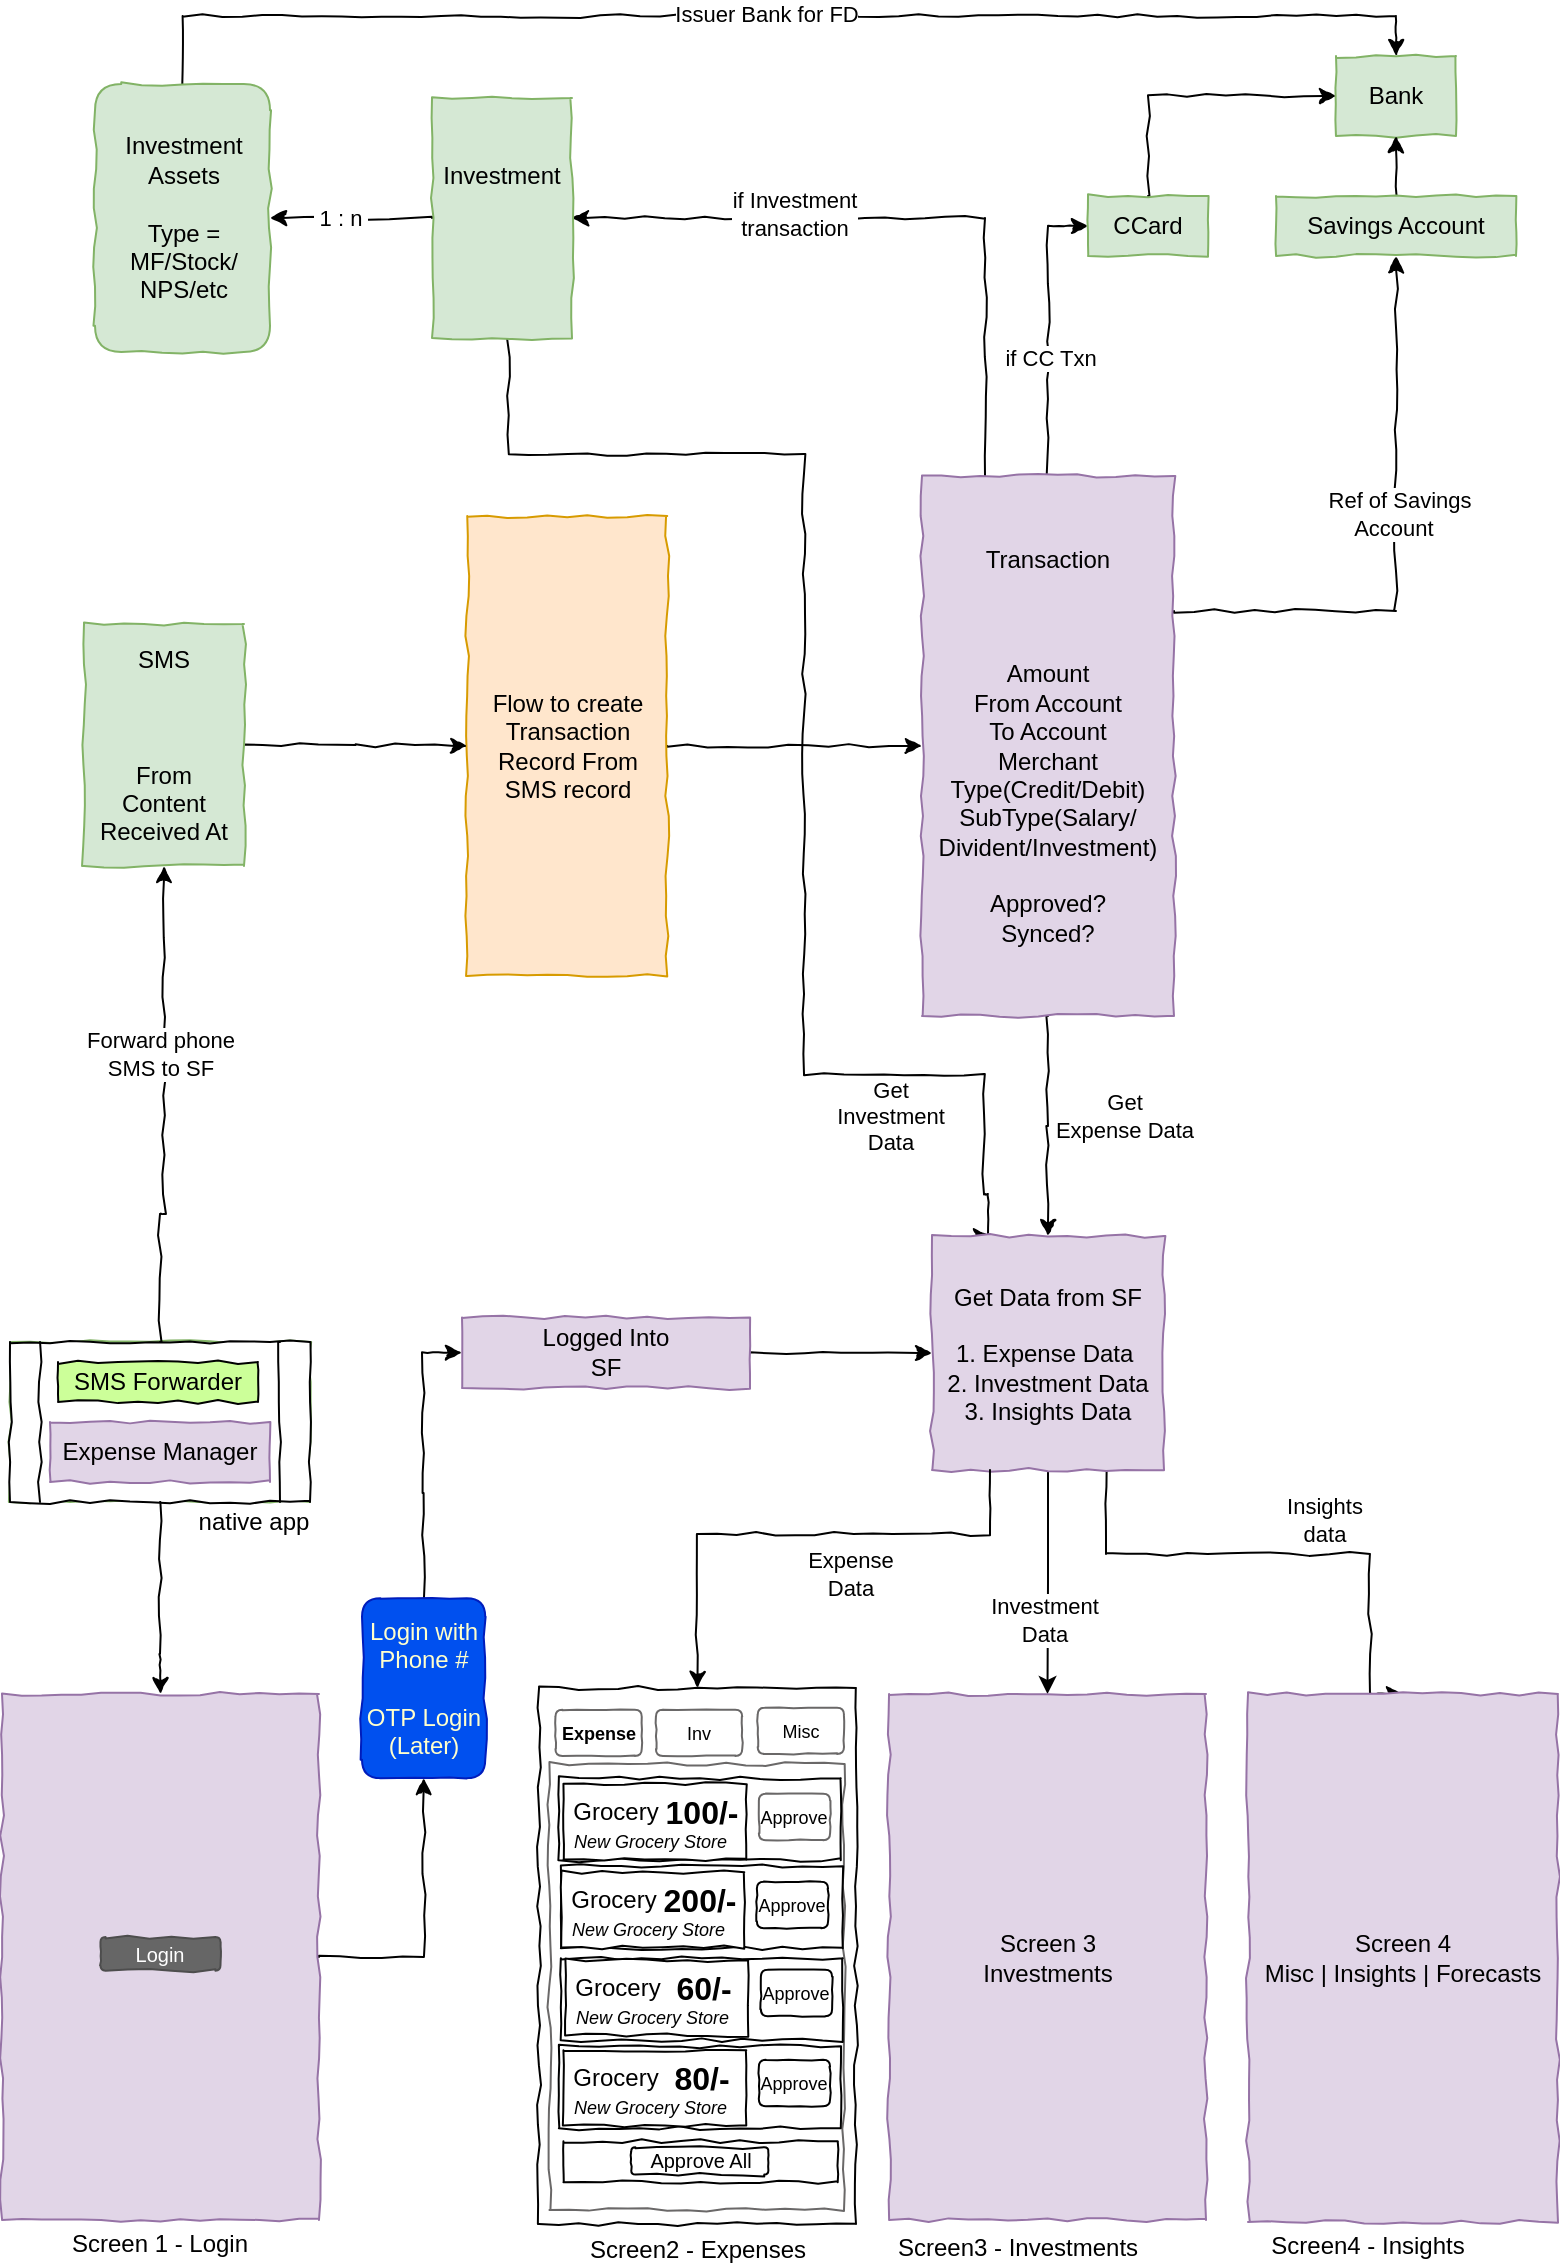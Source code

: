 <mxfile version="22.1.4" type="device">
  <diagram name="Page-1" id="QadR1Ws7vuWXgV3cEc7C">
    <mxGraphModel dx="3107" dy="775" grid="1" gridSize="10" guides="1" tooltips="1" connect="1" arrows="1" fold="1" page="1" pageScale="1" pageWidth="850" pageHeight="1100" math="0" shadow="0">
      <root>
        <mxCell id="0" />
        <mxCell id="1" parent="0" />
        <mxCell id="0C5rQX1WeQnibB30k9b2-212" style="edgeStyle=orthogonalEdgeStyle;rounded=0;orthogonalLoop=1;jettySize=auto;html=1;entryX=0.5;entryY=1;entryDx=0;entryDy=0;comic=1;exitX=1;exitY=0.25;exitDx=0;exitDy=0;" parent="1" source="0C5rQX1WeQnibB30k9b2-1" target="0C5rQX1WeQnibB30k9b2-9" edge="1">
          <mxGeometry relative="1" as="geometry">
            <mxPoint x="-435" y="230" as="sourcePoint" />
            <Array as="points">
              <mxPoint x="-234" y="339" />
            </Array>
          </mxGeometry>
        </mxCell>
        <mxCell id="0C5rQX1WeQnibB30k9b2-213" value="&amp;nbsp;Ref of Savings &lt;br&gt;Account&amp;nbsp;" style="edgeLabel;html=1;align=center;verticalAlign=middle;resizable=0;points=[];comic=1;" parent="0C5rQX1WeQnibB30k9b2-212" vertex="1" connectable="0">
          <mxGeometry x="-0.076" y="-2" relative="1" as="geometry">
            <mxPoint x="-2" y="-26" as="offset" />
          </mxGeometry>
        </mxCell>
        <mxCell id="0C5rQX1WeQnibB30k9b2-215" style="edgeStyle=orthogonalEdgeStyle;rounded=0;orthogonalLoop=1;jettySize=auto;html=1;exitX=0.5;exitY=0;exitDx=0;exitDy=0;entryX=0;entryY=0.5;entryDx=0;entryDy=0;comic=1;" parent="1" source="0C5rQX1WeQnibB30k9b2-1" target="0C5rQX1WeQnibB30k9b2-19" edge="1">
          <mxGeometry relative="1" as="geometry" />
        </mxCell>
        <mxCell id="0C5rQX1WeQnibB30k9b2-216" value="if CC Txn" style="edgeLabel;html=1;align=center;verticalAlign=middle;resizable=0;points=[];comic=1;" parent="0C5rQX1WeQnibB30k9b2-215" vertex="1" connectable="0">
          <mxGeometry x="-0.062" relative="1" as="geometry">
            <mxPoint x="1" y="9" as="offset" />
          </mxGeometry>
        </mxCell>
        <mxCell id="0C5rQX1WeQnibB30k9b2-217" style="edgeStyle=orthogonalEdgeStyle;rounded=0;orthogonalLoop=1;jettySize=auto;html=1;exitX=0.25;exitY=0;exitDx=0;exitDy=0;comic=1;entryX=1;entryY=0.5;entryDx=0;entryDy=0;" parent="1" source="0C5rQX1WeQnibB30k9b2-1" target="0C5rQX1WeQnibB30k9b2-17" edge="1">
          <mxGeometry relative="1" as="geometry">
            <Array as="points">
              <mxPoint x="-439" y="142" />
            </Array>
          </mxGeometry>
        </mxCell>
        <mxCell id="0C5rQX1WeQnibB30k9b2-218" value="if Investment &lt;br&gt;transaction" style="edgeLabel;html=1;align=center;verticalAlign=middle;resizable=0;points=[];comic=1;" parent="0C5rQX1WeQnibB30k9b2-217" vertex="1" connectable="0">
          <mxGeometry x="0.088" y="2" relative="1" as="geometry">
            <mxPoint x="-42" y="-4" as="offset" />
          </mxGeometry>
        </mxCell>
        <mxCell id="fBebfW7BLfuO6a7bKw-b-141" style="edgeStyle=orthogonalEdgeStyle;rounded=0;orthogonalLoop=1;jettySize=auto;html=1;exitX=0.5;exitY=1;exitDx=0;exitDy=0;entryX=0.5;entryY=0;entryDx=0;entryDy=0;comic=1;" edge="1" parent="1" source="0C5rQX1WeQnibB30k9b2-1" target="0C5rQX1WeQnibB30k9b2-189">
          <mxGeometry relative="1" as="geometry">
            <Array as="points">
              <mxPoint x="-408" y="596" />
            </Array>
          </mxGeometry>
        </mxCell>
        <mxCell id="fBebfW7BLfuO6a7bKw-b-142" value="Get&lt;br style=&quot;border-color: var(--border-color);&quot;&gt;Expense Data" style="edgeLabel;html=1;align=center;verticalAlign=middle;resizable=0;points=[];comic=1;" vertex="1" connectable="0" parent="fBebfW7BLfuO6a7bKw-b-141">
          <mxGeometry x="-0.094" y="-3" relative="1" as="geometry">
            <mxPoint x="41" as="offset" />
          </mxGeometry>
        </mxCell>
        <mxCell id="0C5rQX1WeQnibB30k9b2-1" value="Transaction&lt;br&gt;&lt;br&gt;&lt;br&gt;&lt;br&gt;Amount&lt;br&gt;From Account&lt;br style=&quot;border-color: var(--border-color);&quot;&gt;To Account&lt;br&gt;Merchant&lt;br style=&quot;border-color: var(--border-color);&quot;&gt;Type(Credit/Debit)&lt;br&gt;SubType(Salary/&lt;br style=&quot;border-color: var(--border-color);&quot;&gt;Divident/Investment)&lt;br&gt;&lt;br&gt;Approved?&lt;br&gt;Synced?" style="rounded=0;whiteSpace=wrap;html=1;comic=1;fillColor=#e1d5e7;strokeColor=#9673a6;" parent="1" vertex="1">
          <mxGeometry x="-471" y="271" width="126" height="270" as="geometry" />
        </mxCell>
        <mxCell id="fBebfW7BLfuO6a7bKw-b-70" style="edgeStyle=orthogonalEdgeStyle;rounded=0;orthogonalLoop=1;jettySize=auto;html=1;exitX=1;exitY=0.5;exitDx=0;exitDy=0;comic=1;" edge="1" parent="1" source="0C5rQX1WeQnibB30k9b2-2" target="0C5rQX1WeQnibB30k9b2-1">
          <mxGeometry relative="1" as="geometry">
            <mxPoint x="-582" y="406" as="targetPoint" />
          </mxGeometry>
        </mxCell>
        <mxCell id="0C5rQX1WeQnibB30k9b2-2" value="Flow to create Transaction Record From SMS record" style="rounded=0;whiteSpace=wrap;html=1;comic=1;fillColor=#ffe6cc;strokeColor=#d79b00;" parent="1" vertex="1">
          <mxGeometry x="-698.38" y="291" width="100" height="230" as="geometry" />
        </mxCell>
        <mxCell id="fBebfW7BLfuO6a7bKw-b-127" style="edgeStyle=orthogonalEdgeStyle;rounded=0;orthogonalLoop=1;jettySize=auto;html=1;exitX=1;exitY=0.5;exitDx=0;exitDy=0;entryX=0;entryY=0.5;entryDx=0;entryDy=0;comic=1;" edge="1" parent="1" source="0C5rQX1WeQnibB30k9b2-3" target="0C5rQX1WeQnibB30k9b2-2">
          <mxGeometry relative="1" as="geometry" />
        </mxCell>
        <mxCell id="0C5rQX1WeQnibB30k9b2-3" value="SMS&lt;br&gt;&lt;br&gt;&lt;br&gt;&lt;br&gt;From&lt;br&gt;Content&lt;br&gt;Received At" style="rounded=0;whiteSpace=wrap;html=1;comic=1;fillColor=#d5e8d4;strokeColor=#82b366;" parent="1" vertex="1">
          <mxGeometry x="-890" y="345" width="80" height="121" as="geometry" />
        </mxCell>
        <mxCell id="0C5rQX1WeQnibB30k9b2-8" value="Bank" style="rounded=0;whiteSpace=wrap;html=1;comic=1;fillColor=#d5e8d4;strokeColor=#82b366;" parent="1" vertex="1">
          <mxGeometry x="-264" y="61" width="60" height="40" as="geometry" />
        </mxCell>
        <mxCell id="0C5rQX1WeQnibB30k9b2-14" style="edgeStyle=orthogonalEdgeStyle;rounded=0;orthogonalLoop=1;jettySize=auto;html=1;exitX=0.5;exitY=0;exitDx=0;exitDy=0;entryX=0.5;entryY=1;entryDx=0;entryDy=0;comic=1;" parent="1" source="0C5rQX1WeQnibB30k9b2-9" target="0C5rQX1WeQnibB30k9b2-8" edge="1">
          <mxGeometry relative="1" as="geometry" />
        </mxCell>
        <mxCell id="0C5rQX1WeQnibB30k9b2-9" value="Savings Account" style="rounded=0;whiteSpace=wrap;html=1;comic=1;fillColor=#d5e8d4;strokeColor=#82b366;" parent="1" vertex="1">
          <mxGeometry x="-294" y="131" width="120" height="30" as="geometry" />
        </mxCell>
        <mxCell id="0C5rQX1WeQnibB30k9b2-209" style="edgeStyle=orthogonalEdgeStyle;rounded=0;orthogonalLoop=1;jettySize=auto;html=1;exitX=0;exitY=0.5;exitDx=0;exitDy=0;entryX=1;entryY=0.5;entryDx=0;entryDy=0;comic=1;" parent="1" source="0C5rQX1WeQnibB30k9b2-17" target="0C5rQX1WeQnibB30k9b2-200" edge="1">
          <mxGeometry relative="1" as="geometry" />
        </mxCell>
        <mxCell id="fBebfW7BLfuO6a7bKw-b-130" value="&amp;nbsp;1 : n&amp;nbsp;" style="edgeLabel;html=1;align=center;verticalAlign=middle;resizable=0;points=[];comic=1;" vertex="1" connectable="0" parent="0C5rQX1WeQnibB30k9b2-209">
          <mxGeometry x="0.317" y="3" relative="1" as="geometry">
            <mxPoint x="7" y="-3" as="offset" />
          </mxGeometry>
        </mxCell>
        <mxCell id="fBebfW7BLfuO6a7bKw-b-78" style="edgeStyle=orthogonalEdgeStyle;rounded=0;orthogonalLoop=1;jettySize=auto;html=1;exitX=0.5;exitY=1;exitDx=0;exitDy=0;comic=1;entryX=0.25;entryY=0;entryDx=0;entryDy=0;" edge="1" parent="1" target="0C5rQX1WeQnibB30k9b2-189">
          <mxGeometry relative="1" as="geometry">
            <mxPoint x="-450" y="630" as="targetPoint" />
            <mxPoint x="-677.57" y="201.94" as="sourcePoint" />
            <Array as="points">
              <mxPoint x="-678" y="260" />
              <mxPoint x="-530" y="260" />
              <mxPoint x="-530" y="570" />
              <mxPoint x="-440" y="570" />
              <mxPoint x="-440" y="630" />
              <mxPoint x="-438" y="630" />
              <mxPoint x="-438" y="651" />
            </Array>
          </mxGeometry>
        </mxCell>
        <mxCell id="fBebfW7BLfuO6a7bKw-b-81" value="Get&lt;br&gt;&amp;nbsp;Investment&amp;nbsp;&lt;br&gt;Data" style="edgeLabel;html=1;align=center;verticalAlign=middle;resizable=0;points=[];comic=1;" vertex="1" connectable="0" parent="fBebfW7BLfuO6a7bKw-b-78">
          <mxGeometry x="0.372" relative="1" as="geometry">
            <mxPoint x="43" y="63" as="offset" />
          </mxGeometry>
        </mxCell>
        <mxCell id="0C5rQX1WeQnibB30k9b2-17" value="Investment&lt;br&gt;&lt;br&gt;&lt;br&gt;&lt;br&gt;" style="rounded=0;whiteSpace=wrap;html=1;comic=1;fillColor=#d5e8d4;strokeColor=#82b366;" parent="1" vertex="1">
          <mxGeometry x="-716" y="82" width="70" height="120" as="geometry" />
        </mxCell>
        <mxCell id="0C5rQX1WeQnibB30k9b2-210" style="edgeStyle=orthogonalEdgeStyle;rounded=0;orthogonalLoop=1;jettySize=auto;html=1;exitX=0.5;exitY=0;exitDx=0;exitDy=0;entryX=0;entryY=0.5;entryDx=0;entryDy=0;comic=1;" parent="1" source="0C5rQX1WeQnibB30k9b2-19" target="0C5rQX1WeQnibB30k9b2-8" edge="1">
          <mxGeometry relative="1" as="geometry" />
        </mxCell>
        <mxCell id="0C5rQX1WeQnibB30k9b2-19" value="CCard" style="rounded=0;whiteSpace=wrap;html=1;comic=1;fillColor=#d5e8d4;strokeColor=#82b366;" parent="1" vertex="1">
          <mxGeometry x="-388" y="131" width="60" height="30" as="geometry" />
        </mxCell>
        <mxCell id="0C5rQX1WeQnibB30k9b2-103" value="" style="group;comic=1;fillColor=#d5e8d4;strokeColor=#82b366;" parent="1" vertex="1" connectable="0">
          <mxGeometry x="-927" y="704" width="150" height="80" as="geometry" />
        </mxCell>
        <mxCell id="0C5rQX1WeQnibB30k9b2-40" value="" style="shape=process;whiteSpace=wrap;html=1;backgroundOutline=1;comic=1;" parent="0C5rQX1WeQnibB30k9b2-103" vertex="1">
          <mxGeometry width="150" height="80" as="geometry" />
        </mxCell>
        <mxCell id="0C5rQX1WeQnibB30k9b2-7" value="Expense Manager" style="rounded=0;whiteSpace=wrap;html=1;comic=1;fillColor=#e1d5e7;strokeColor=#9673a6;" parent="0C5rQX1WeQnibB30k9b2-103" vertex="1">
          <mxGeometry x="20" y="40" width="110" height="30" as="geometry" />
        </mxCell>
        <mxCell id="0C5rQX1WeQnibB30k9b2-39" value="SMS Forwarder" style="rounded=0;whiteSpace=wrap;html=1;comic=1;gradientColor=none;fillColor=#CCFF99;" parent="0C5rQX1WeQnibB30k9b2-103" vertex="1">
          <mxGeometry x="24" y="10" width="100" height="20" as="geometry" />
        </mxCell>
        <mxCell id="fBebfW7BLfuO6a7bKw-b-123" style="edgeStyle=orthogonalEdgeStyle;rounded=0;orthogonalLoop=1;jettySize=auto;html=1;exitX=1;exitY=0.5;exitDx=0;exitDy=0;comic=1;" edge="1" parent="1" source="0C5rQX1WeQnibB30k9b2-106" target="0C5rQX1WeQnibB30k9b2-189">
          <mxGeometry relative="1" as="geometry" />
        </mxCell>
        <mxCell id="0C5rQX1WeQnibB30k9b2-106" value="Logged Into &lt;br&gt;SF" style="rounded=0;whiteSpace=wrap;html=1;comic=1;fillColor=#e1d5e7;strokeColor=#9673a6;" parent="1" vertex="1">
          <mxGeometry x="-701" y="691.72" width="144" height="35.28" as="geometry" />
        </mxCell>
        <mxCell id="fBebfW7BLfuO6a7bKw-b-74" style="edgeStyle=orthogonalEdgeStyle;rounded=0;orthogonalLoop=1;jettySize=auto;html=1;exitX=0.75;exitY=1;exitDx=0;exitDy=0;comic=1;entryX=0.5;entryY=0;entryDx=0;entryDy=0;" edge="1" parent="1" source="0C5rQX1WeQnibB30k9b2-189" target="0C5rQX1WeQnibB30k9b2-204">
          <mxGeometry relative="1" as="geometry">
            <mxPoint x="-372" y="575" as="targetPoint" />
            <Array as="points">
              <mxPoint x="-379" y="810" />
              <mxPoint x="-247" y="810" />
              <mxPoint x="-247" y="880" />
            </Array>
          </mxGeometry>
        </mxCell>
        <mxCell id="fBebfW7BLfuO6a7bKw-b-75" value="Insights &lt;br&gt;data" style="edgeLabel;html=1;align=center;verticalAlign=middle;resizable=0;points=[];comic=1;" vertex="1" connectable="0" parent="fBebfW7BLfuO6a7bKw-b-74">
          <mxGeometry x="-0.332" y="1" relative="1" as="geometry">
            <mxPoint x="64" y="-16" as="offset" />
          </mxGeometry>
        </mxCell>
        <mxCell id="fBebfW7BLfuO6a7bKw-b-143" style="edgeStyle=orthogonalEdgeStyle;rounded=0;orthogonalLoop=1;jettySize=auto;html=1;exitX=0.5;exitY=1;exitDx=0;exitDy=0;" edge="1" parent="1" source="0C5rQX1WeQnibB30k9b2-189" target="fBebfW7BLfuO6a7bKw-b-43">
          <mxGeometry relative="1" as="geometry" />
        </mxCell>
        <mxCell id="fBebfW7BLfuO6a7bKw-b-144" value="Investment&lt;br style=&quot;border-color: var(--border-color);&quot;&gt;Data" style="edgeLabel;html=1;align=center;verticalAlign=middle;resizable=0;points=[];" vertex="1" connectable="0" parent="fBebfW7BLfuO6a7bKw-b-143">
          <mxGeometry x="-0.006" y="2" relative="1" as="geometry">
            <mxPoint x="-2" y="17" as="offset" />
          </mxGeometry>
        </mxCell>
        <mxCell id="0C5rQX1WeQnibB30k9b2-189" value="Get Data from SF&lt;br&gt;&lt;br&gt;1. Expense Data&amp;nbsp;&lt;br&gt;2. Investment Data&lt;br&gt;3. Insights Data" style="rounded=0;align=center;html=1;whiteSpace=wrap;comic=1;fillColor=#e1d5e7;strokeColor=#9673a6;" parent="1" vertex="1">
          <mxGeometry x="-466" y="651" width="116" height="117" as="geometry" />
        </mxCell>
        <mxCell id="fBebfW7BLfuO6a7bKw-b-128" style="edgeStyle=orthogonalEdgeStyle;rounded=0;orthogonalLoop=1;jettySize=auto;html=1;exitX=0.5;exitY=0;exitDx=0;exitDy=0;entryX=0.5;entryY=0;entryDx=0;entryDy=0;comic=1;" edge="1" parent="1" source="0C5rQX1WeQnibB30k9b2-200" target="0C5rQX1WeQnibB30k9b2-8">
          <mxGeometry relative="1" as="geometry" />
        </mxCell>
        <mxCell id="fBebfW7BLfuO6a7bKw-b-129" value="Issuer Bank for FD" style="edgeLabel;html=1;align=center;verticalAlign=middle;resizable=0;points=[];comic=1;" vertex="1" connectable="0" parent="fBebfW7BLfuO6a7bKw-b-128">
          <mxGeometry x="0.473" y="-3" relative="1" as="geometry">
            <mxPoint x="-161" y="-4" as="offset" />
          </mxGeometry>
        </mxCell>
        <mxCell id="0C5rQX1WeQnibB30k9b2-200" value="Investment Assets&lt;br&gt;&lt;br&gt;Type = MF/Stock/&lt;br&gt;NPS/etc" style="rounded=1;whiteSpace=wrap;html=1;comic=1;fillColor=#d5e8d4;strokeColor=#82b366;" parent="1" vertex="1">
          <mxGeometry x="-884.5" y="75" width="87.5" height="134" as="geometry" />
        </mxCell>
        <mxCell id="0C5rQX1WeQnibB30k9b2-204" value="Screen 4&lt;br style=&quot;border-color: var(--border-color);&quot;&gt;Misc | Insights | Forecasts" style="rounded=0;whiteSpace=wrap;html=1;comic=1;fillColor=#e1d5e7;strokeColor=#9673a6;" parent="1" vertex="1">
          <mxGeometry x="-308" y="880" width="155" height="264" as="geometry" />
        </mxCell>
        <mxCell id="fBebfW7BLfuO6a7bKw-b-2" value="native&amp;nbsp;app" style="text;html=1;strokeColor=none;fillColor=none;align=center;verticalAlign=middle;whiteSpace=wrap;rounded=0;comic=1;" vertex="1" parent="1">
          <mxGeometry x="-836" y="784" width="62" height="19" as="geometry" />
        </mxCell>
        <mxCell id="0C5rQX1WeQnibB30k9b2-41" style="edgeStyle=orthogonalEdgeStyle;rounded=0;orthogonalLoop=1;jettySize=auto;html=1;comic=1;exitX=0.5;exitY=0;exitDx=0;exitDy=0;entryX=0.5;entryY=1;entryDx=0;entryDy=0;" parent="1" source="0C5rQX1WeQnibB30k9b2-40" target="0C5rQX1WeQnibB30k9b2-3" edge="1">
          <mxGeometry relative="1" as="geometry">
            <mxPoint x="-853" y="620" as="sourcePoint" />
            <mxPoint x="-860" y="470" as="targetPoint" />
            <Array as="points">
              <mxPoint x="-852" y="640" />
              <mxPoint x="-850" y="640" />
            </Array>
          </mxGeometry>
        </mxCell>
        <mxCell id="fBebfW7BLfuO6a7bKw-b-3" value="Forward phone &lt;br&gt;SMS to SF" style="edgeLabel;html=1;align=center;verticalAlign=middle;resizable=0;points=[];comic=1;" vertex="1" connectable="0" parent="0C5rQX1WeQnibB30k9b2-41">
          <mxGeometry x="-0.287" y="-1" relative="1" as="geometry">
            <mxPoint x="-3" y="-61" as="offset" />
          </mxGeometry>
        </mxCell>
        <mxCell id="fBebfW7BLfuO6a7bKw-b-43" value="Screen 3&lt;br style=&quot;border-color: var(--border-color);&quot;&gt;Investments" style="rounded=0;whiteSpace=wrap;html=1;comic=1;fillColor=#e1d5e7;strokeColor=#9673a6;" vertex="1" parent="1">
          <mxGeometry x="-487.48" y="880" width="158.48" height="263" as="geometry" />
        </mxCell>
        <mxCell id="fBebfW7BLfuO6a7bKw-b-76" style="edgeStyle=orthogonalEdgeStyle;rounded=0;orthogonalLoop=1;jettySize=auto;html=1;exitX=0.25;exitY=1;exitDx=0;exitDy=0;entryX=0.5;entryY=0;entryDx=0;entryDy=0;comic=1;" edge="1" parent="1" source="0C5rQX1WeQnibB30k9b2-189" target="0C5rQX1WeQnibB30k9b2-108">
          <mxGeometry relative="1" as="geometry">
            <Array as="points">
              <mxPoint x="-437" y="800" />
              <mxPoint x="-583" y="800" />
            </Array>
          </mxGeometry>
        </mxCell>
        <mxCell id="fBebfW7BLfuO6a7bKw-b-77" value="Expense&lt;br style=&quot;border-color: var(--border-color);&quot;&gt;Data" style="edgeLabel;html=1;align=center;verticalAlign=middle;resizable=0;points=[];comic=1;" vertex="1" connectable="0" parent="fBebfW7BLfuO6a7bKw-b-76">
          <mxGeometry x="-0.024" y="1" relative="1" as="geometry">
            <mxPoint x="22" y="19" as="offset" />
          </mxGeometry>
        </mxCell>
        <mxCell id="0C5rQX1WeQnibB30k9b2-108" value="" style="rounded=0;whiteSpace=wrap;html=1;comic=1;container=0;" parent="1" vertex="1">
          <mxGeometry x="-662.48" y="877" width="158.48" height="267.98" as="geometry" />
        </mxCell>
        <mxCell id="fBebfW7BLfuO6a7bKw-b-98" style="edgeStyle=orthogonalEdgeStyle;rounded=0;orthogonalLoop=1;jettySize=auto;html=1;entryX=0.5;entryY=0;entryDx=0;entryDy=0;comic=1;" edge="1" parent="1" source="0C5rQX1WeQnibB30k9b2-40" target="fBebfW7BLfuO6a7bKw-b-136">
          <mxGeometry relative="1" as="geometry">
            <mxPoint x="-852" y="860.5" as="targetPoint" />
            <Array as="points">
              <mxPoint x="-852" y="860" />
              <mxPoint x="-851" y="860" />
            </Array>
          </mxGeometry>
        </mxCell>
        <mxCell id="0C5rQX1WeQnibB30k9b2-202" value="Screen2 - Expenses" style="text;html=1;align=center;verticalAlign=middle;whiteSpace=wrap;rounded=0;comic=1;" parent="1" vertex="1">
          <mxGeometry x="-647.24" y="1149.98" width="128" height="16.02" as="geometry" />
        </mxCell>
        <mxCell id="0C5rQX1WeQnibB30k9b2-109" value="&lt;b&gt;Today&#39;s Expenses&lt;/b&gt;" style="rounded=0;whiteSpace=wrap;html=1;comic=1;container=0;" parent="1" vertex="1">
          <mxGeometry x="-649" y="924.4" width="133.14" height="23" as="geometry" />
        </mxCell>
        <mxCell id="fBebfW7BLfuO6a7bKw-b-125" style="edgeStyle=orthogonalEdgeStyle;rounded=0;orthogonalLoop=1;jettySize=auto;html=1;exitX=0.5;exitY=0;exitDx=0;exitDy=0;entryX=0;entryY=0.5;entryDx=0;entryDy=0;comic=1;" edge="1" parent="1" source="0C5rQX1WeQnibB30k9b2-105" target="0C5rQX1WeQnibB30k9b2-106">
          <mxGeometry relative="1" as="geometry" />
        </mxCell>
        <mxCell id="0C5rQX1WeQnibB30k9b2-105" value="Login with Phone #&lt;br&gt;&lt;br&gt;OTP Login (Later)" style="rounded=1;whiteSpace=wrap;html=1;fillColor=#0050ef;strokeColor=#001DBC;fontColor=#FFFFCC;comic=1;" parent="1" vertex="1">
          <mxGeometry x="-751" y="832.07" width="61.62" height="90" as="geometry" />
        </mxCell>
        <mxCell id="fBebfW7BLfuO6a7bKw-b-120" value="" style="group;comic=1;" vertex="1" connectable="0" parent="1">
          <mxGeometry x="-654.28" y="886.84" width="144.28" height="24.16" as="geometry" />
        </mxCell>
        <mxCell id="fBebfW7BLfuO6a7bKw-b-117" value="&lt;font size=&quot;1&quot;&gt;&lt;b style=&quot;font-size: 9px;&quot;&gt;Expense&lt;/b&gt;&lt;/font&gt;" style="rounded=1;html=1;shadow=0;dashed=0;whiteSpace=wrap;fontSize=10;align=center;comic=1;strokeColor=#6a6868;container=0;" vertex="1" parent="fBebfW7BLfuO6a7bKw-b-120">
          <mxGeometry y="1.0" width="43.154" height="23.16" as="geometry" />
        </mxCell>
        <mxCell id="fBebfW7BLfuO6a7bKw-b-118" value="&lt;font style=&quot;font-size: 9px;&quot;&gt;Inv&lt;/font&gt;" style="rounded=1;html=1;shadow=0;dashed=0;whiteSpace=wrap;fontSize=10;align=center;comic=1;strokeColor=#6a6868;container=0;" vertex="1" parent="fBebfW7BLfuO6a7bKw-b-120">
          <mxGeometry x="50.242" y="1.0" width="43.154" height="23.16" as="geometry" />
        </mxCell>
        <mxCell id="fBebfW7BLfuO6a7bKw-b-119" value="&lt;font style=&quot;font-size: 9px;&quot;&gt;Misc&lt;/font&gt;" style="rounded=1;html=1;shadow=0;dashed=0;whiteSpace=wrap;fontSize=10;align=center;comic=1;strokeColor=#6a6868;container=0;" vertex="1" parent="fBebfW7BLfuO6a7bKw-b-120">
          <mxGeometry x="101.126" width="43.154" height="23.16" as="geometry" />
        </mxCell>
        <mxCell id="fBebfW7BLfuO6a7bKw-b-121" value="" style="rounded=0;html=1;shadow=0;dashed=0;whiteSpace=wrap;fontSize=10;align=center;comic=1;strokeColor=#6a6868;container=0;" vertex="1" parent="1">
          <mxGeometry x="-657.28" y="915" width="147.28" height="223" as="geometry" />
        </mxCell>
        <mxCell id="0C5rQX1WeQnibB30k9b2-116" value="" style="rounded=0;whiteSpace=wrap;html=1;comic=1;container=0;" parent="1" vertex="1">
          <mxGeometry x="-652.571" y="922.075" width="140.952" height="41.023" as="geometry" />
        </mxCell>
        <mxCell id="0C5rQX1WeQnibB30k9b2-117" value="" style="rounded=0;whiteSpace=wrap;html=1;comic=1;container=0;" parent="1" vertex="1">
          <mxGeometry x="-650.286" y="925.126" width="91.429" height="37.605" as="geometry" />
        </mxCell>
        <mxCell id="0C5rQX1WeQnibB30k9b2-118" value="&lt;font style=&quot;font-size: 9px;&quot;&gt;Approve&lt;/font&gt;" style="rounded=1;html=1;shadow=0;dashed=0;whiteSpace=wrap;fontSize=10;align=center;comic=1;strokeColor=#6a6868;container=0;" parent="1" vertex="1">
          <mxGeometry x="-552.571" y="929.915" width="35.62" height="23.16" as="geometry" />
        </mxCell>
        <mxCell id="0C5rQX1WeQnibB30k9b2-119" value="&lt;font style=&quot;font-size: 12px;&quot;&gt;Grocery&lt;/font&gt;" style="text;html=1;align=center;verticalAlign=middle;whiteSpace=wrap;rounded=0;fontSize=15;comic=1;container=0;" parent="1" vertex="1">
          <mxGeometry x="-647.238" y="927.177" width="45.714" height="20.512" as="geometry" />
        </mxCell>
        <mxCell id="0C5rQX1WeQnibB30k9b2-120" value="&lt;font size=&quot;1&quot; style=&quot;&quot;&gt;&lt;b style=&quot;font-size: 16px;&quot;&gt;100/-&lt;/b&gt;&lt;/font&gt;" style="text;html=1;align=center;verticalAlign=middle;whiteSpace=wrap;rounded=0;fontSize=20;comic=1;container=0;" parent="1" vertex="1">
          <mxGeometry x="-603.81" y="927.177" width="45.714" height="20.512" as="geometry" />
        </mxCell>
        <mxCell id="0C5rQX1WeQnibB30k9b2-130" value="&lt;font style=&quot;font-size: 9px;&quot;&gt;New Grocery Store&lt;/font&gt;" style="text;html=1;align=left;verticalAlign=middle;whiteSpace=wrap;rounded=0;fontStyle=2;comic=1;container=0;" parent="1" vertex="1">
          <mxGeometry x="-647.476" y="946.005" width="83.81" height="13.674" as="geometry" />
        </mxCell>
        <mxCell id="0C5rQX1WeQnibB30k9b2-179" value="" style="rounded=0;whiteSpace=wrap;html=1;comic=1;container=0;" parent="1" vertex="1">
          <mxGeometry x="-650.286" y="1103.578" width="137.143" height="20.512" as="geometry" />
        </mxCell>
        <mxCell id="0C5rQX1WeQnibB30k9b2-170" value="Approve All" style="rounded=1;html=1;shadow=0;dashed=0;whiteSpace=wrap;fontSize=10;align=center;comic=1;container=0;" parent="1" vertex="1">
          <mxGeometry x="-616.381" y="1106.578" width="68.571" height="13.674" as="geometry" />
        </mxCell>
        <mxCell id="fBebfW7BLfuO6a7bKw-b-8" value="" style="rounded=0;whiteSpace=wrap;html=1;comic=1;container=0;" vertex="1" parent="1">
          <mxGeometry x="-651.571" y="966.075" width="140.952" height="41.023" as="geometry" />
        </mxCell>
        <mxCell id="fBebfW7BLfuO6a7bKw-b-9" value="" style="rounded=0;whiteSpace=wrap;html=1;comic=1;container=0;" vertex="1" parent="1">
          <mxGeometry x="-651.286" y="969.126" width="91.429" height="37.605" as="geometry" />
        </mxCell>
        <mxCell id="fBebfW7BLfuO6a7bKw-b-10" value="&lt;font style=&quot;font-size: 9px;&quot;&gt;Approve&lt;/font&gt;" style="rounded=1;html=1;shadow=0;dashed=0;whiteSpace=wrap;fontSize=10;align=center;comic=1;container=0;" vertex="1" parent="1">
          <mxGeometry x="-553.571" y="973.915" width="35.62" height="23.16" as="geometry" />
        </mxCell>
        <mxCell id="fBebfW7BLfuO6a7bKw-b-11" value="&lt;font style=&quot;font-size: 12px;&quot;&gt;Grocery&lt;/font&gt;" style="text;html=1;align=center;verticalAlign=middle;whiteSpace=wrap;rounded=0;fontSize=15;comic=1;container=0;" vertex="1" parent="1">
          <mxGeometry x="-648.238" y="971.177" width="45.714" height="20.512" as="geometry" />
        </mxCell>
        <mxCell id="fBebfW7BLfuO6a7bKw-b-12" value="&lt;font size=&quot;1&quot; style=&quot;&quot;&gt;&lt;b style=&quot;font-size: 16px;&quot;&gt;200/-&lt;/b&gt;&lt;/font&gt;" style="text;html=1;align=center;verticalAlign=middle;whiteSpace=wrap;rounded=0;fontSize=20;comic=1;container=0;" vertex="1" parent="1">
          <mxGeometry x="-604.81" y="971.177" width="45.714" height="20.512" as="geometry" />
        </mxCell>
        <mxCell id="fBebfW7BLfuO6a7bKw-b-13" value="&lt;font style=&quot;font-size: 9px;&quot;&gt;New Grocery Store&lt;/font&gt;" style="text;html=1;align=left;verticalAlign=middle;whiteSpace=wrap;rounded=0;fontStyle=2;comic=1;container=0;" vertex="1" parent="1">
          <mxGeometry x="-648.476" y="990.005" width="83.81" height="13.674" as="geometry" />
        </mxCell>
        <mxCell id="fBebfW7BLfuO6a7bKw-b-15" value="" style="rounded=0;whiteSpace=wrap;html=1;comic=1;container=0;" vertex="1" parent="1">
          <mxGeometry x="-651.571" y="1012.075" width="140.952" height="41.023" as="geometry" />
        </mxCell>
        <mxCell id="fBebfW7BLfuO6a7bKw-b-16" value="" style="rounded=0;whiteSpace=wrap;html=1;comic=1;container=0;" vertex="1" parent="1">
          <mxGeometry x="-649.286" y="1013.126" width="91.429" height="37.605" as="geometry" />
        </mxCell>
        <mxCell id="fBebfW7BLfuO6a7bKw-b-17" value="&lt;font style=&quot;font-size: 9px;&quot;&gt;Approve&lt;/font&gt;" style="rounded=1;html=1;shadow=0;dashed=0;whiteSpace=wrap;fontSize=10;align=center;comic=1;container=0;" vertex="1" parent="1">
          <mxGeometry x="-551.571" y="1017.915" width="35.62" height="23.16" as="geometry" />
        </mxCell>
        <mxCell id="fBebfW7BLfuO6a7bKw-b-18" value="&lt;font style=&quot;font-size: 12px;&quot;&gt;Grocery&lt;/font&gt;" style="text;html=1;align=center;verticalAlign=middle;whiteSpace=wrap;rounded=0;fontSize=15;comic=1;container=0;" vertex="1" parent="1">
          <mxGeometry x="-646.238" y="1015.177" width="45.714" height="20.512" as="geometry" />
        </mxCell>
        <mxCell id="fBebfW7BLfuO6a7bKw-b-19" value="&lt;font size=&quot;1&quot; style=&quot;&quot;&gt;&lt;b style=&quot;font-size: 16px;&quot;&gt;60/-&lt;/b&gt;&lt;/font&gt;" style="text;html=1;align=center;verticalAlign=middle;whiteSpace=wrap;rounded=0;fontSize=20;comic=1;container=0;" vertex="1" parent="1">
          <mxGeometry x="-602.81" y="1015.177" width="45.714" height="20.512" as="geometry" />
        </mxCell>
        <mxCell id="fBebfW7BLfuO6a7bKw-b-20" value="&lt;font style=&quot;font-size: 9px;&quot;&gt;New Grocery Store&lt;/font&gt;" style="text;html=1;align=left;verticalAlign=middle;whiteSpace=wrap;rounded=0;fontStyle=2;comic=1;container=0;" vertex="1" parent="1">
          <mxGeometry x="-646.476" y="1034.005" width="83.81" height="13.674" as="geometry" />
        </mxCell>
        <mxCell id="fBebfW7BLfuO6a7bKw-b-22" value="" style="rounded=0;whiteSpace=wrap;html=1;comic=1;container=0;" vertex="1" parent="1">
          <mxGeometry x="-652.571" y="1056.075" width="140.952" height="41.023" as="geometry" />
        </mxCell>
        <mxCell id="fBebfW7BLfuO6a7bKw-b-23" value="" style="rounded=0;whiteSpace=wrap;html=1;comic=1;container=0;" vertex="1" parent="1">
          <mxGeometry x="-650.286" y="1058.126" width="91.429" height="37.605" as="geometry" />
        </mxCell>
        <mxCell id="fBebfW7BLfuO6a7bKw-b-24" value="&lt;font style=&quot;font-size: 9px;&quot;&gt;Approve&lt;/font&gt;" style="rounded=1;html=1;shadow=0;dashed=0;whiteSpace=wrap;fontSize=10;align=center;comic=1;container=0;" vertex="1" parent="1">
          <mxGeometry x="-552.571" y="1062.915" width="35.62" height="23.16" as="geometry" />
        </mxCell>
        <mxCell id="fBebfW7BLfuO6a7bKw-b-25" value="&lt;font style=&quot;font-size: 12px;&quot;&gt;Grocery&lt;/font&gt;" style="text;html=1;align=center;verticalAlign=middle;whiteSpace=wrap;rounded=0;fontSize=15;comic=1;container=0;" vertex="1" parent="1">
          <mxGeometry x="-647.238" y="1060.177" width="45.714" height="20.512" as="geometry" />
        </mxCell>
        <mxCell id="fBebfW7BLfuO6a7bKw-b-26" value="&lt;font size=&quot;1&quot; style=&quot;&quot;&gt;&lt;b style=&quot;font-size: 16px;&quot;&gt;80/-&lt;/b&gt;&lt;/font&gt;" style="text;html=1;align=center;verticalAlign=middle;whiteSpace=wrap;rounded=0;fontSize=20;comic=1;container=0;" vertex="1" parent="1">
          <mxGeometry x="-603.81" y="1060.177" width="45.714" height="20.512" as="geometry" />
        </mxCell>
        <mxCell id="fBebfW7BLfuO6a7bKw-b-27" value="&lt;font style=&quot;font-size: 9px;&quot;&gt;New Grocery Store&lt;/font&gt;" style="text;html=1;align=left;verticalAlign=middle;whiteSpace=wrap;rounded=0;fontStyle=2;comic=1;container=0;" vertex="1" parent="1">
          <mxGeometry x="-647.476" y="1079.005" width="83.81" height="13.674" as="geometry" />
        </mxCell>
        <mxCell id="fBebfW7BLfuO6a7bKw-b-124" style="edgeStyle=orthogonalEdgeStyle;rounded=0;orthogonalLoop=1;jettySize=auto;html=1;exitX=1;exitY=0.5;exitDx=0;exitDy=0;entryX=0.5;entryY=1;entryDx=0;entryDy=0;comic=1;" edge="1" parent="1" source="fBebfW7BLfuO6a7bKw-b-136" target="0C5rQX1WeQnibB30k9b2-105">
          <mxGeometry relative="1" as="geometry">
            <mxPoint x="-807" y="940.5" as="sourcePoint" />
          </mxGeometry>
        </mxCell>
        <mxCell id="fBebfW7BLfuO6a7bKw-b-138" value="" style="group;comic=1;" vertex="1" connectable="0" parent="1">
          <mxGeometry x="-931" y="880" width="158.48" height="284.64" as="geometry" />
        </mxCell>
        <mxCell id="fBebfW7BLfuO6a7bKw-b-60" value="Screen 1 - Login" style="text;html=1;strokeColor=none;fillColor=none;align=center;verticalAlign=middle;whiteSpace=wrap;rounded=0;comic=1;" vertex="1" parent="fBebfW7BLfuO6a7bKw-b-138">
          <mxGeometry x="19.24" y="265.64" width="120" height="19" as="geometry" />
        </mxCell>
        <mxCell id="fBebfW7BLfuO6a7bKw-b-136" value="" style="rounded=0;whiteSpace=wrap;html=1;comic=1;fillColor=#e1d5e7;strokeColor=#9673a6;" vertex="1" parent="fBebfW7BLfuO6a7bKw-b-138">
          <mxGeometry width="158.48" height="263" as="geometry" />
        </mxCell>
        <mxCell id="fBebfW7BLfuO6a7bKw-b-137" value="Login" style="rounded=1;html=1;shadow=0;dashed=0;whiteSpace=wrap;fontSize=10;fillColor=#666666;align=center;strokeColor=#4D4D4D;fontColor=#ffffff;comic=1;" vertex="1" parent="fBebfW7BLfuO6a7bKw-b-138">
          <mxGeometry x="49.24" y="121.46" width="60" height="16.88" as="geometry" />
        </mxCell>
        <mxCell id="fBebfW7BLfuO6a7bKw-b-139" value="Screen4 - Insights" style="text;html=1;align=center;verticalAlign=middle;whiteSpace=wrap;rounded=0;comic=1;" vertex="1" parent="1">
          <mxGeometry x="-312.5" y="1147.62" width="128" height="16.02" as="geometry" />
        </mxCell>
        <mxCell id="fBebfW7BLfuO6a7bKw-b-140" value="Screen3 - Investments" style="text;html=1;align=center;verticalAlign=middle;whiteSpace=wrap;rounded=0;comic=1;" vertex="1" parent="1">
          <mxGeometry x="-487" y="1148.98" width="128" height="16.02" as="geometry" />
        </mxCell>
      </root>
    </mxGraphModel>
  </diagram>
</mxfile>

